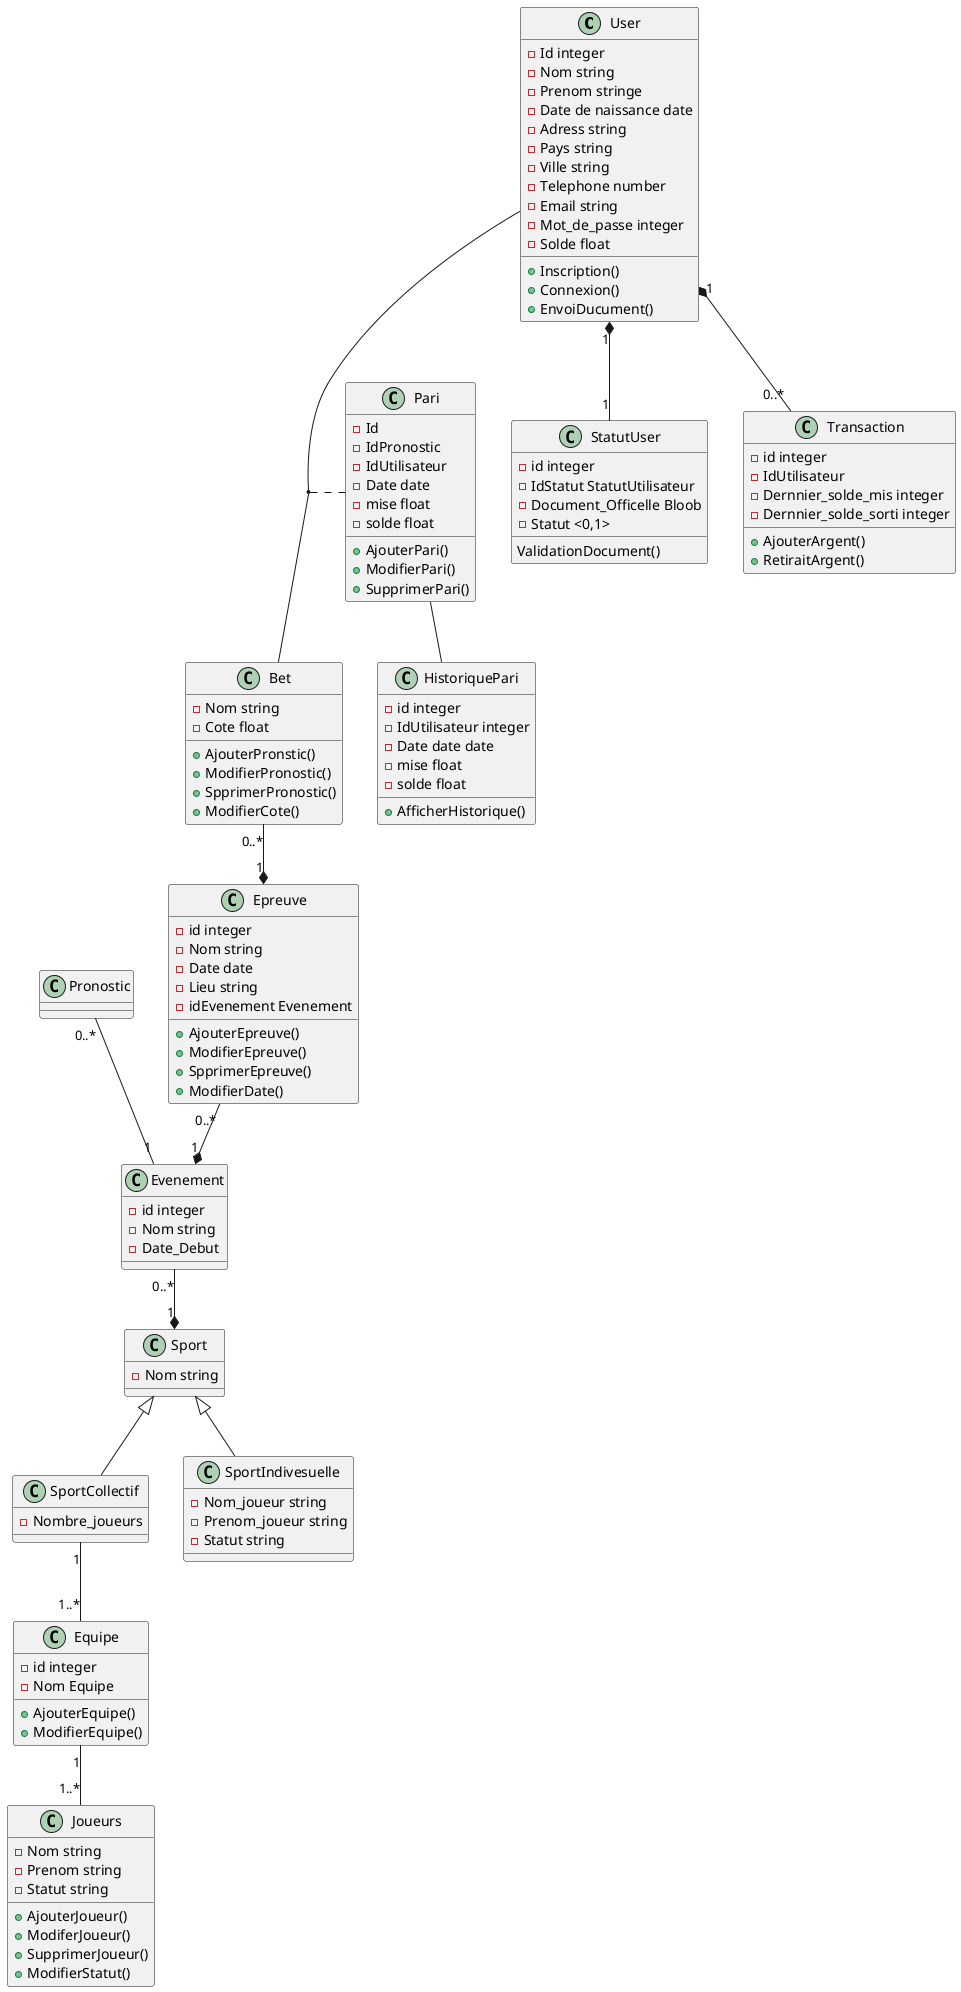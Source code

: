 @startuml

class User {
    - Id integer
    - Nom string
    - Prenom stringe
    - Date de naissance date
    - Adress string
    - Pays string
    - Ville string
    - Telephone number
    - Email string
    - Mot_de_passe integer
    - Solde float

    + Inscription()
    + Connexion()
    + EnvoiDucument()
}
class StatutUser {
    - id integer
    - IdStatut StatutUtilisateur
    - Document_Officelle Bloob
    - Statut <0,1>

    ValidationDocument()
}

class Transaction {
    - id integer
    - IdUtilisateur
    - Dernnier_solde_mis integer
    - Dernnier_solde_sorti integer

    + AjouterArgent()
    + RetiraitArgent()
}

class Pari {
    - Id
    - IdPronostic
    - IdUtilisateur
    - Date date
    - mise float
    - solde float

    + AjouterPari()
    + ModifierPari()
    + SupprimerPari()
}


class Bet {
    - Nom string
    - Cote float

    + AjouterPronstic()
    + ModifierPronostic()
    + SpprimerPronostic()
    + ModifierCote()
}

class Epreuve {
    - id integer
    - Nom string
    - Date date
    - Lieu string
    - idEvenement Evenement

    + AjouterEpreuve()
    + ModifierEpreuve()
    + SpprimerEpreuve()
    + ModifierDate()
}

class Evenement {
    - id integer
    - Nom string
    - Date_Debut
}

class Sport {
    - Nom string
}
class SportCollectif {
    - Nombre_joueurs
}
class Equipe {
    - id integer
    - Nom Equipe

    + AjouterEquipe()
    + ModifierEquipe()
}
class Joueurs {
    - Nom string
    - Prenom string
    - Statut string

    + AjouterJoueur()
    + ModiferJoueur()
    + SupprimerJoueur()
    + ModifierStatut()
}

class SportIndivesuelle {
    - Nom_joueur string
    - Prenom_joueur string
    - Statut string
}
class HistoriquePari {
    - id integer
    - IdUtilisateur integer
    - Date date date
    - mise float
    - solde float

    + AfficherHistorique()
}


(User, Bet) . Pari
User "1" *-- "0..*" Transaction
User "1" *-- "1" StatutUser
Bet "0..*" --* "1" Epreuve
Epreuve "0..*" --* "1" Evenement
Evenement "0..*" --* "1" Sport
Pronostic "0..*" -- "1" Evenement
Sport <|-- SportIndivesuelle
Sport <|-- SportCollectif
SportCollectif "1" -- "1..*" Equipe
Equipe "1" -- "1..*" Joueurs
Pari -- HistoriquePari
@enduml
